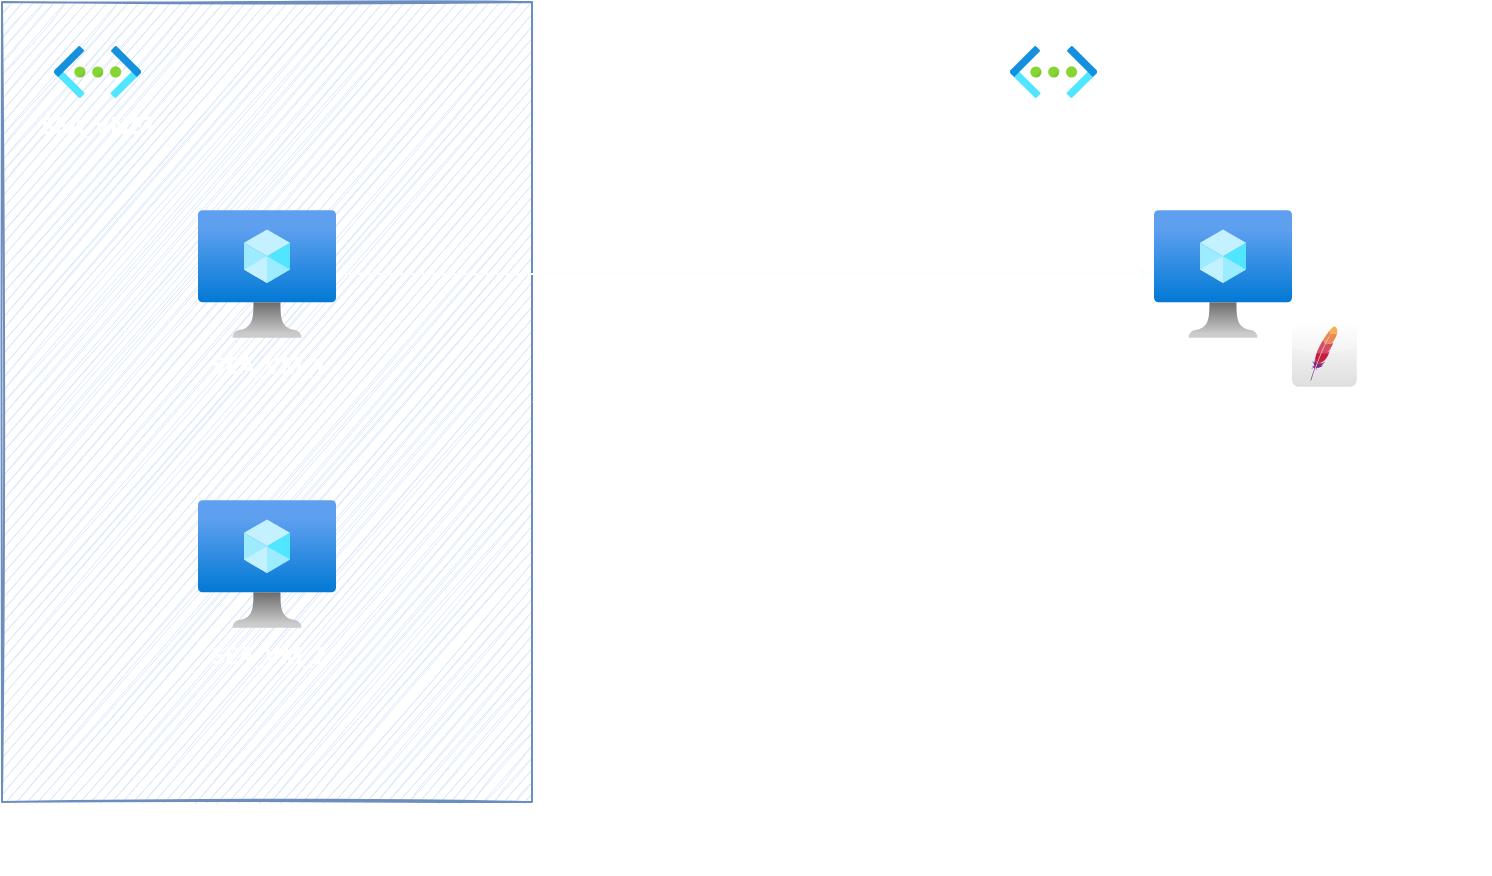 <mxfile version="15.2.9" type="github" pages="2">
  <diagram id="okHqaQUiu3OS3N5XbyIh" name="Page-1">
    <mxGraphModel dx="1178" dy="614" grid="0" gridSize="10" guides="1" tooltips="1" connect="1" arrows="1" fold="1" page="1" pageScale="1" pageWidth="850" pageHeight="1100" math="0" shadow="0">
      <root>
        <mxCell id="0" />
        <mxCell id="1" parent="0" />
        <mxCell id="hRc60_vaNfegY-OxwKuD-6" value="" style="rounded=0;whiteSpace=wrap;html=1;fontFamily=segoe ui;fontStyle=1;fillColor=#dae8fc;strokeColor=#6c8ebf;sketch=1;fontColor=#FFFFFF;" parent="1" vertex="1">
          <mxGeometry x="56" y="405" width="265" height="400" as="geometry" />
        </mxCell>
        <mxCell id="hRc60_vaNfegY-OxwKuD-7" value="SEA_VNET" style="aspect=fixed;html=1;points=[];align=center;image;fontSize=12;image=img/lib/azure2/networking/Virtual_Networks.svg;fontFamily=segoe ui;fontStyle=1;labelBackgroundColor=none;fontColor=#FFFFFF;" parent="1" vertex="1">
          <mxGeometry x="82" y="427" width="43.55" height="26" as="geometry" />
        </mxCell>
        <mxCell id="hRc60_vaNfegY-OxwKuD-8" value="SEA_VM_1" style="aspect=fixed;html=1;points=[];align=center;image;fontSize=12;image=img/lib/azure2/compute/Virtual_Machine.svg;fontFamily=segoe ui;fontStyle=1;labelBackgroundColor=none;fontColor=#FFFFFF;" parent="1" vertex="1">
          <mxGeometry x="154" y="509" width="69" height="64" as="geometry" />
        </mxCell>
        <mxCell id="hRc60_vaNfegY-OxwKuD-9" value="SEA_VM_2" style="aspect=fixed;html=1;points=[];align=center;image;fontSize=12;image=img/lib/azure2/compute/Virtual_Machine.svg;fontFamily=segoe ui;fontStyle=1;labelBackgroundColor=none;fontColor=#FFFFFF;" parent="1" vertex="1">
          <mxGeometry x="154" y="654" width="69" height="64" as="geometry" />
        </mxCell>
        <mxCell id="hRc60_vaNfegY-OxwKuD-10" value="" style="rounded=0;whiteSpace=wrap;html=1;fontFamily=segoe ui;fontStyle=1;fillColor=none;strokeWidth=2;shadow=0;glass=0;sketch=1;fontColor=#FFFFFF;strokeColor=#FFFFFF;" parent="1" vertex="1">
          <mxGeometry x="534" y="405" width="265" height="400" as="geometry" />
        </mxCell>
        <mxCell id="hRc60_vaNfegY-OxwKuD-11" value="SEA_VNET" style="aspect=fixed;html=1;points=[];align=center;image;fontSize=12;image=img/lib/azure2/networking/Virtual_Networks.svg;fontFamily=segoe ui;fontStyle=1;labelBackgroundColor=none;fontColor=#FFFFFF;" parent="1" vertex="1">
          <mxGeometry x="560" y="427" width="43.55" height="26" as="geometry" />
        </mxCell>
        <mxCell id="hRc60_vaNfegY-OxwKuD-12" value="WEST_VM" style="aspect=fixed;html=1;points=[];align=center;image;fontSize=12;image=img/lib/azure2/compute/Virtual_Machine.svg;fontFamily=segoe ui;fontStyle=1;labelBackgroundColor=none;fontColor=#FFFFFF;" parent="1" vertex="1">
          <mxGeometry x="632" y="509" width="69" height="64" as="geometry" />
        </mxCell>
        <mxCell id="hRc60_vaNfegY-OxwKuD-14" value="South East Asia" style="text;html=1;align=center;verticalAlign=middle;resizable=0;points=[];autosize=1;strokeColor=none;fillColor=none;fontFamily=segoe ui;fontStyle=1;fontColor=#FFFFFF;" parent="1" vertex="1">
          <mxGeometry x="141" y="823" width="96" height="18" as="geometry" />
        </mxCell>
        <mxCell id="hRc60_vaNfegY-OxwKuD-15" value="West US" style="text;html=1;align=center;verticalAlign=middle;resizable=0;points=[];autosize=1;strokeColor=none;fillColor=none;fontFamily=segoe ui;fontStyle=1;fontColor=#FFFFFF;" parent="1" vertex="1">
          <mxGeometry x="638" y="823" width="57" height="18" as="geometry" />
        </mxCell>
        <mxCell id="RiB0_vufHhQ9xJiIm5GG-1" value="" style="endArrow=classic;startArrow=classic;html=1;entryX=0;entryY=0.5;entryDx=0;entryDy=0;exitX=1;exitY=0.5;exitDx=0;exitDy=0;fontColor=#FFFFFF;strokeColor=#FFFFFF;" edge="1" parent="1" source="hRc60_vaNfegY-OxwKuD-6" target="hRc60_vaNfegY-OxwKuD-10">
          <mxGeometry width="50" height="50" relative="1" as="geometry">
            <mxPoint x="325" y="617" as="sourcePoint" />
            <mxPoint x="475" y="617" as="targetPoint" />
          </mxGeometry>
        </mxCell>
        <mxCell id="RiB0_vufHhQ9xJiIm5GG-2" value="Global Peering" style="text;html=1;align=center;verticalAlign=middle;resizable=0;points=[];autosize=1;strokeColor=none;fillColor=none;fontFamily=segoe ui;fontStyle=1;fontColor=#FFFFFF;" vertex="1" parent="1">
          <mxGeometry x="382" y="617" width="93" height="18" as="geometry" />
        </mxCell>
        <mxCell id="RiB0_vufHhQ9xJiIm5GG-4" value="" style="dashed=0;outlineConnect=0;html=1;align=center;labelPosition=center;verticalLabelPosition=bottom;verticalAlign=top;shape=mxgraph.webicons.apache;gradientColor=#DFDEDE;labelBackgroundColor=none;fontColor=#FFFFFF;" vertex="1" parent="1">
          <mxGeometry x="701" y="565" width="32.4" height="32.4" as="geometry" />
        </mxCell>
        <mxCell id="RiB0_vufHhQ9xJiIm5GG-5" value="" style="endArrow=classic;html=1;fontColor=#FFFFFF;strokeColor=#FAFFFE;" edge="1" parent="1" source="hRc60_vaNfegY-OxwKuD-8" target="hRc60_vaNfegY-OxwKuD-12">
          <mxGeometry width="50" height="50" relative="1" as="geometry">
            <mxPoint x="394" y="564" as="sourcePoint" />
            <mxPoint x="444" y="514" as="targetPoint" />
          </mxGeometry>
        </mxCell>
        <mxCell id="RiB0_vufHhQ9xJiIm5GG-6" value="Accessing Web Server" style="text;html=1;align=center;verticalAlign=middle;resizable=0;points=[];autosize=1;strokeColor=none;fillColor=none;fontFamily=segoe ui;fontStyle=1;fontColor=#FFFFFF;" vertex="1" parent="1">
          <mxGeometry x="362" y="513" width="134" height="18" as="geometry" />
        </mxCell>
      </root>
    </mxGraphModel>
  </diagram>
  <diagram id="Xen9PCaEG5RNAbf-6HZp" name="Page-2">
    <mxGraphModel dx="2062" dy="1132" grid="1" gridSize="10" guides="1" tooltips="1" connect="1" arrows="1" fold="1" page="1" pageScale="1" pageWidth="850" pageHeight="1100" math="0" shadow="0">
      <root>
        <mxCell id="aIveHSAzfgUgAlFdpawv-0" />
        <mxCell id="aIveHSAzfgUgAlFdpawv-1" parent="aIveHSAzfgUgAlFdpawv-0" />
      </root>
    </mxGraphModel>
  </diagram>
</mxfile>
